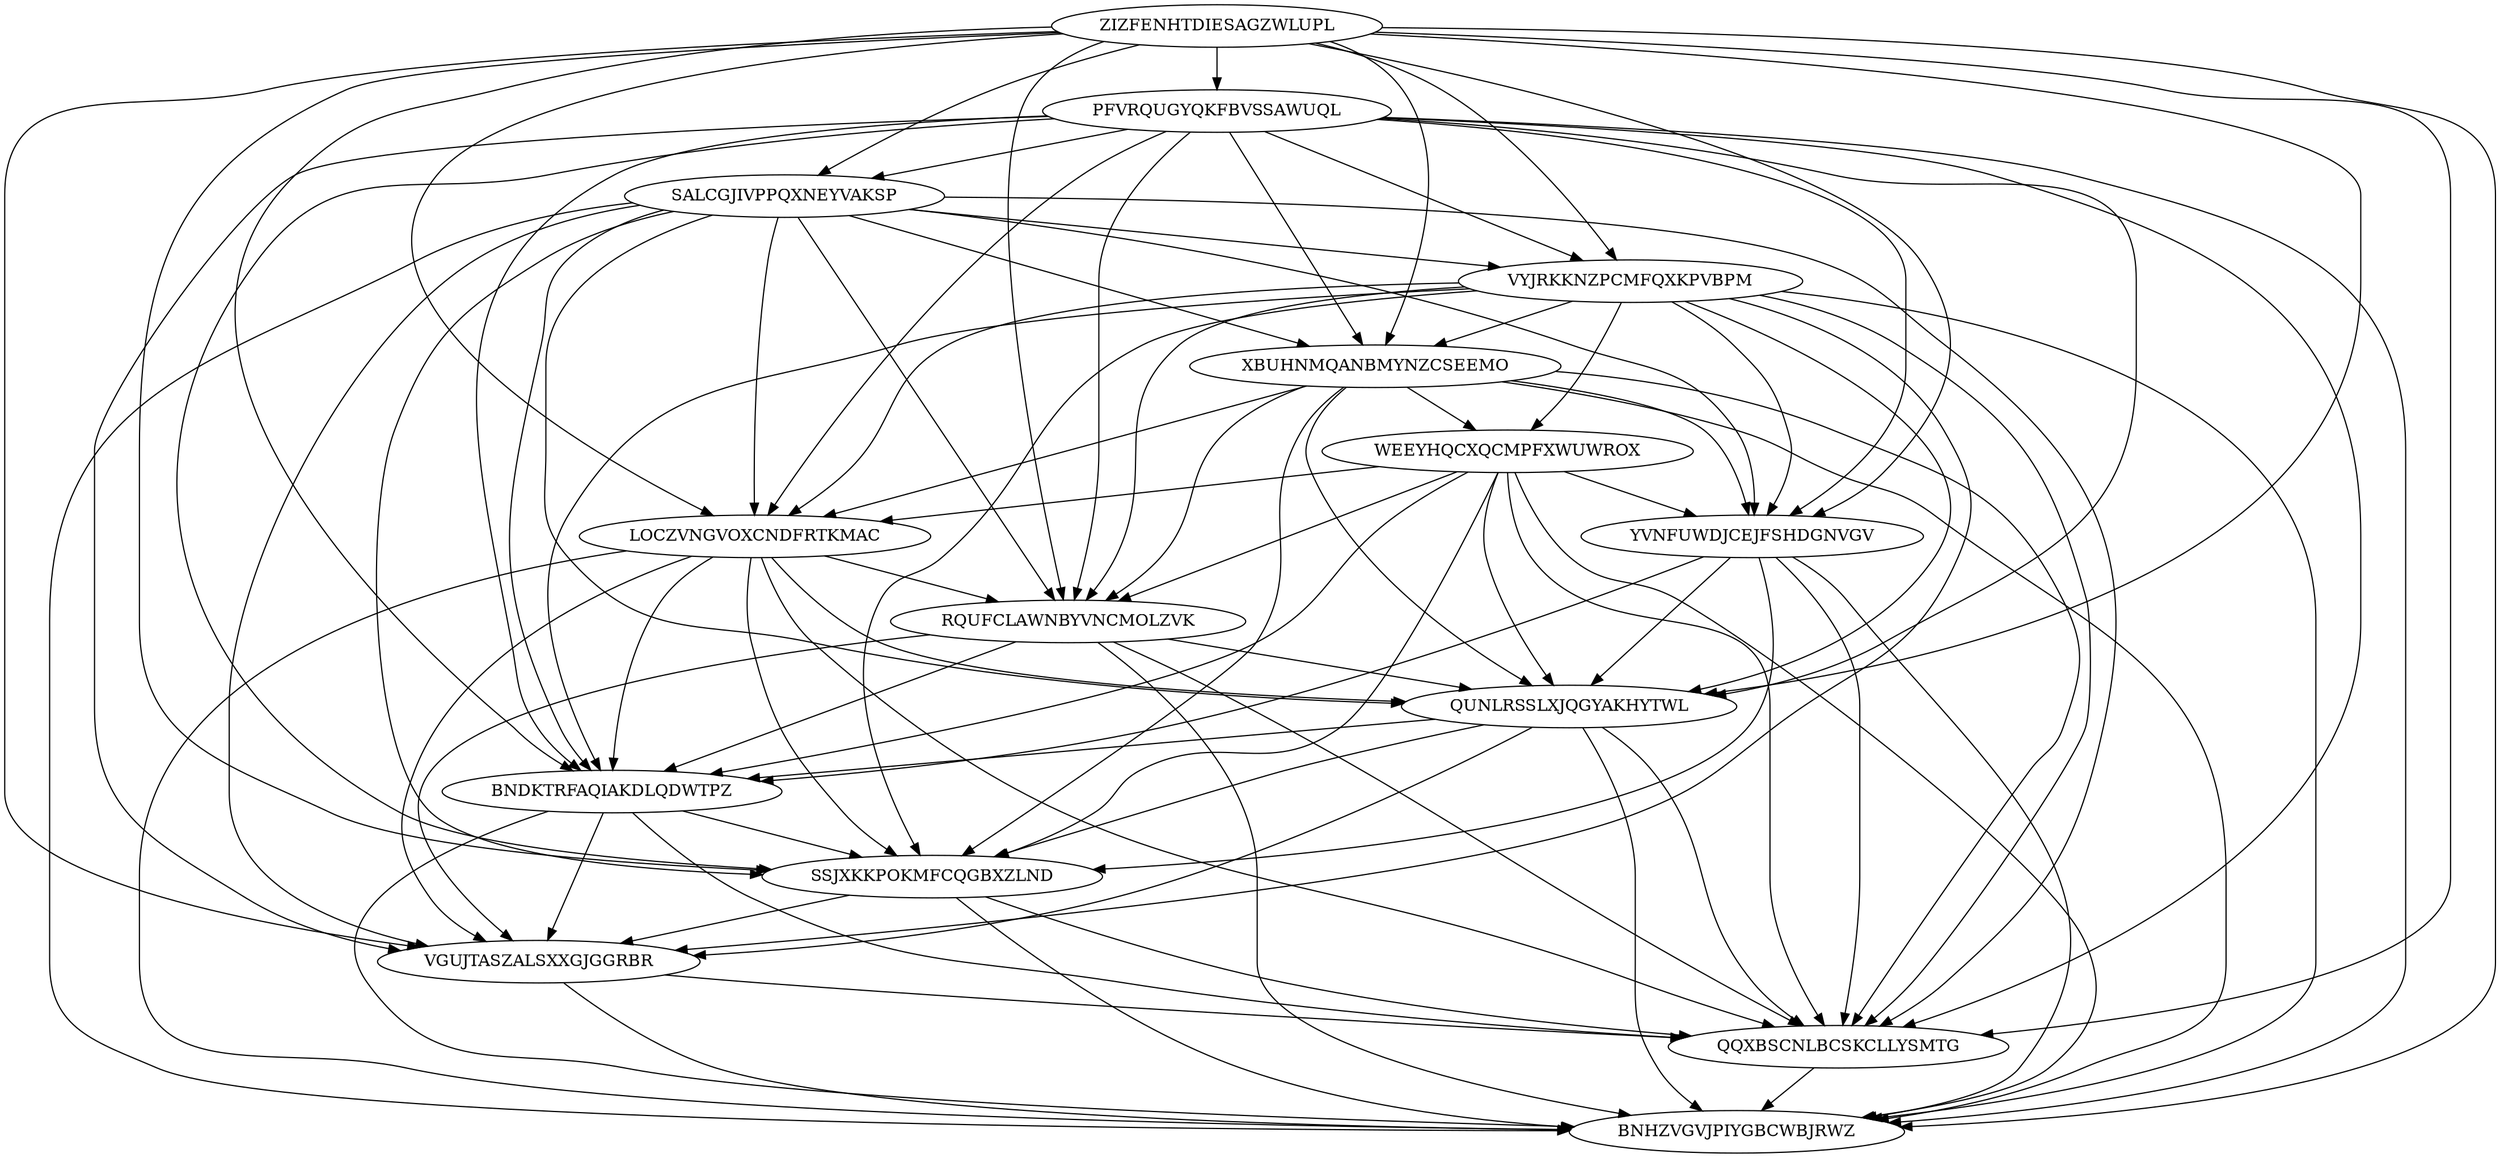 digraph N15M95 {
	ZIZFENHTDIESAGZWLUPL	[Weight=14];
	PFVRQUGYQKFBVSSAWUQL	[Weight=14];
	SALCGJIVPPQXNEYVAKSP	[Weight=11];
	VYJRKKNZPCMFQXKPVBPM	[Weight=19];
	XBUHNMQANBMYNZCSEEMO	[Weight=19];
	WEEYHQCXQCMPFXWUWROX	[Weight=19];
	LOCZVNGVOXCNDFRTKMAC	[Weight=11];
	RQUFCLAWNBYVNCMOLZVK	[Weight=12];
	YVNFUWDJCEJFSHDGNVGV	[Weight=17];
	QUNLRSSLXJQGYAKHYTWL	[Weight=17];
	BNDKTRFAQIAKDLQDWTPZ	[Weight=13];
	SSJXKKPOKMFCQGBXZLND	[Weight=15];
	VGUJTASZALSXXGJGGRBR	[Weight=17];
	QQXBSCNLBCSKCLLYSMTG	[Weight=18];
	BNHZVGVJPIYGBCWBJRWZ	[Weight=16];
	VYJRKKNZPCMFQXKPVBPM -> YVNFUWDJCEJFSHDGNVGV [Weight=15];
	LOCZVNGVOXCNDFRTKMAC -> QQXBSCNLBCSKCLLYSMTG [Weight=12];
	PFVRQUGYQKFBVSSAWUQL -> VYJRKKNZPCMFQXKPVBPM [Weight=13];
	QUNLRSSLXJQGYAKHYTWL -> BNHZVGVJPIYGBCWBJRWZ [Weight=17];
	WEEYHQCXQCMPFXWUWROX -> LOCZVNGVOXCNDFRTKMAC [Weight=19];
	WEEYHQCXQCMPFXWUWROX -> YVNFUWDJCEJFSHDGNVGV [Weight=18];
	PFVRQUGYQKFBVSSAWUQL -> QQXBSCNLBCSKCLLYSMTG [Weight=15];
	PFVRQUGYQKFBVSSAWUQL -> QUNLRSSLXJQGYAKHYTWL [Weight=14];
	VYJRKKNZPCMFQXKPVBPM -> XBUHNMQANBMYNZCSEEMO [Weight=12];
	LOCZVNGVOXCNDFRTKMAC -> QUNLRSSLXJQGYAKHYTWL [Weight=14];
	QUNLRSSLXJQGYAKHYTWL -> QQXBSCNLBCSKCLLYSMTG [Weight=18];
	ZIZFENHTDIESAGZWLUPL -> PFVRQUGYQKFBVSSAWUQL [Weight=13];
	BNDKTRFAQIAKDLQDWTPZ -> VGUJTASZALSXXGJGGRBR [Weight=18];
	SALCGJIVPPQXNEYVAKSP -> RQUFCLAWNBYVNCMOLZVK [Weight=13];
	XBUHNMQANBMYNZCSEEMO -> QUNLRSSLXJQGYAKHYTWL [Weight=12];
	SALCGJIVPPQXNEYVAKSP -> VGUJTASZALSXXGJGGRBR [Weight=11];
	RQUFCLAWNBYVNCMOLZVK -> BNHZVGVJPIYGBCWBJRWZ [Weight=13];
	WEEYHQCXQCMPFXWUWROX -> RQUFCLAWNBYVNCMOLZVK [Weight=16];
	PFVRQUGYQKFBVSSAWUQL -> XBUHNMQANBMYNZCSEEMO [Weight=20];
	PFVRQUGYQKFBVSSAWUQL -> YVNFUWDJCEJFSHDGNVGV [Weight=18];
	RQUFCLAWNBYVNCMOLZVK -> VGUJTASZALSXXGJGGRBR [Weight=18];
	VGUJTASZALSXXGJGGRBR -> BNHZVGVJPIYGBCWBJRWZ [Weight=15];
	LOCZVNGVOXCNDFRTKMAC -> SSJXKKPOKMFCQGBXZLND [Weight=11];
	VYJRKKNZPCMFQXKPVBPM -> VGUJTASZALSXXGJGGRBR [Weight=10];
	WEEYHQCXQCMPFXWUWROX -> SSJXKKPOKMFCQGBXZLND [Weight=19];
	SALCGJIVPPQXNEYVAKSP -> VYJRKKNZPCMFQXKPVBPM [Weight=10];
	LOCZVNGVOXCNDFRTKMAC -> BNDKTRFAQIAKDLQDWTPZ [Weight=12];
	BNDKTRFAQIAKDLQDWTPZ -> SSJXKKPOKMFCQGBXZLND [Weight=17];
	VYJRKKNZPCMFQXKPVBPM -> LOCZVNGVOXCNDFRTKMAC [Weight=13];
	SALCGJIVPPQXNEYVAKSP -> QQXBSCNLBCSKCLLYSMTG [Weight=20];
	VYJRKKNZPCMFQXKPVBPM -> WEEYHQCXQCMPFXWUWROX [Weight=15];
	SALCGJIVPPQXNEYVAKSP -> QUNLRSSLXJQGYAKHYTWL [Weight=20];
	ZIZFENHTDIESAGZWLUPL -> QUNLRSSLXJQGYAKHYTWL [Weight=14];
	LOCZVNGVOXCNDFRTKMAC -> RQUFCLAWNBYVNCMOLZVK [Weight=20];
	PFVRQUGYQKFBVSSAWUQL -> SSJXKKPOKMFCQGBXZLND [Weight=18];
	PFVRQUGYQKFBVSSAWUQL -> VGUJTASZALSXXGJGGRBR [Weight=12];
	XBUHNMQANBMYNZCSEEMO -> BNHZVGVJPIYGBCWBJRWZ [Weight=15];
	VYJRKKNZPCMFQXKPVBPM -> BNHZVGVJPIYGBCWBJRWZ [Weight=11];
	VYJRKKNZPCMFQXKPVBPM -> QQXBSCNLBCSKCLLYSMTG [Weight=20];
	WEEYHQCXQCMPFXWUWROX -> QUNLRSSLXJQGYAKHYTWL [Weight=11];
	LOCZVNGVOXCNDFRTKMAC -> VGUJTASZALSXXGJGGRBR [Weight=12];
	SALCGJIVPPQXNEYVAKSP -> LOCZVNGVOXCNDFRTKMAC [Weight=10];
	XBUHNMQANBMYNZCSEEMO -> QQXBSCNLBCSKCLLYSMTG [Weight=10];
	ZIZFENHTDIESAGZWLUPL -> BNDKTRFAQIAKDLQDWTPZ [Weight=14];
	XBUHNMQANBMYNZCSEEMO -> LOCZVNGVOXCNDFRTKMAC [Weight=20];
	ZIZFENHTDIESAGZWLUPL -> VGUJTASZALSXXGJGGRBR [Weight=10];
	SSJXKKPOKMFCQGBXZLND -> QQXBSCNLBCSKCLLYSMTG [Weight=17];
	VYJRKKNZPCMFQXKPVBPM -> RQUFCLAWNBYVNCMOLZVK [Weight=17];
	ZIZFENHTDIESAGZWLUPL -> SALCGJIVPPQXNEYVAKSP [Weight=15];
	YVNFUWDJCEJFSHDGNVGV -> QQXBSCNLBCSKCLLYSMTG [Weight=12];
	ZIZFENHTDIESAGZWLUPL -> BNHZVGVJPIYGBCWBJRWZ [Weight=15];
	LOCZVNGVOXCNDFRTKMAC -> BNHZVGVJPIYGBCWBJRWZ [Weight=14];
	XBUHNMQANBMYNZCSEEMO -> SSJXKKPOKMFCQGBXZLND [Weight=10];
	RQUFCLAWNBYVNCMOLZVK -> QUNLRSSLXJQGYAKHYTWL [Weight=10];
	SALCGJIVPPQXNEYVAKSP -> SSJXKKPOKMFCQGBXZLND [Weight=12];
	SALCGJIVPPQXNEYVAKSP -> BNDKTRFAQIAKDLQDWTPZ [Weight=17];
	ZIZFENHTDIESAGZWLUPL -> SSJXKKPOKMFCQGBXZLND [Weight=11];
	QQXBSCNLBCSKCLLYSMTG -> BNHZVGVJPIYGBCWBJRWZ [Weight=12];
	WEEYHQCXQCMPFXWUWROX -> BNHZVGVJPIYGBCWBJRWZ [Weight=17];
	YVNFUWDJCEJFSHDGNVGV -> SSJXKKPOKMFCQGBXZLND [Weight=11];
	PFVRQUGYQKFBVSSAWUQL -> RQUFCLAWNBYVNCMOLZVK [Weight=12];
	VYJRKKNZPCMFQXKPVBPM -> BNDKTRFAQIAKDLQDWTPZ [Weight=20];
	SALCGJIVPPQXNEYVAKSP -> BNHZVGVJPIYGBCWBJRWZ [Weight=19];
	YVNFUWDJCEJFSHDGNVGV -> BNDKTRFAQIAKDLQDWTPZ [Weight=15];
	QUNLRSSLXJQGYAKHYTWL -> BNDKTRFAQIAKDLQDWTPZ [Weight=10];
	RQUFCLAWNBYVNCMOLZVK -> QQXBSCNLBCSKCLLYSMTG [Weight=20];
	BNDKTRFAQIAKDLQDWTPZ -> BNHZVGVJPIYGBCWBJRWZ [Weight=20];
	SSJXKKPOKMFCQGBXZLND -> BNHZVGVJPIYGBCWBJRWZ [Weight=11];
	QUNLRSSLXJQGYAKHYTWL -> VGUJTASZALSXXGJGGRBR [Weight=16];
	WEEYHQCXQCMPFXWUWROX -> BNDKTRFAQIAKDLQDWTPZ [Weight=10];
	YVNFUWDJCEJFSHDGNVGV -> BNHZVGVJPIYGBCWBJRWZ [Weight=11];
	ZIZFENHTDIESAGZWLUPL -> VYJRKKNZPCMFQXKPVBPM [Weight=20];
	XBUHNMQANBMYNZCSEEMO -> YVNFUWDJCEJFSHDGNVGV [Weight=10];
	RQUFCLAWNBYVNCMOLZVK -> BNDKTRFAQIAKDLQDWTPZ [Weight=13];
	SSJXKKPOKMFCQGBXZLND -> VGUJTASZALSXXGJGGRBR [Weight=19];
	PFVRQUGYQKFBVSSAWUQL -> BNDKTRFAQIAKDLQDWTPZ [Weight=11];
	SALCGJIVPPQXNEYVAKSP -> XBUHNMQANBMYNZCSEEMO [Weight=15];
	WEEYHQCXQCMPFXWUWROX -> QQXBSCNLBCSKCLLYSMTG [Weight=16];
	PFVRQUGYQKFBVSSAWUQL -> BNHZVGVJPIYGBCWBJRWZ [Weight=10];
	VYJRKKNZPCMFQXKPVBPM -> SSJXKKPOKMFCQGBXZLND [Weight=15];
	VYJRKKNZPCMFQXKPVBPM -> QUNLRSSLXJQGYAKHYTWL [Weight=12];
	PFVRQUGYQKFBVSSAWUQL -> SALCGJIVPPQXNEYVAKSP [Weight=18];
	PFVRQUGYQKFBVSSAWUQL -> LOCZVNGVOXCNDFRTKMAC [Weight=20];
	QUNLRSSLXJQGYAKHYTWL -> SSJXKKPOKMFCQGBXZLND [Weight=10];
	ZIZFENHTDIESAGZWLUPL -> RQUFCLAWNBYVNCMOLZVK [Weight=19];
	ZIZFENHTDIESAGZWLUPL -> QQXBSCNLBCSKCLLYSMTG [Weight=17];
	XBUHNMQANBMYNZCSEEMO -> RQUFCLAWNBYVNCMOLZVK [Weight=13];
	ZIZFENHTDIESAGZWLUPL -> YVNFUWDJCEJFSHDGNVGV [Weight=18];
	YVNFUWDJCEJFSHDGNVGV -> QUNLRSSLXJQGYAKHYTWL [Weight=20];
	VGUJTASZALSXXGJGGRBR -> QQXBSCNLBCSKCLLYSMTG [Weight=11];
	ZIZFENHTDIESAGZWLUPL -> XBUHNMQANBMYNZCSEEMO [Weight=17];
	SALCGJIVPPQXNEYVAKSP -> YVNFUWDJCEJFSHDGNVGV [Weight=11];
	BNDKTRFAQIAKDLQDWTPZ -> QQXBSCNLBCSKCLLYSMTG [Weight=11];
	ZIZFENHTDIESAGZWLUPL -> LOCZVNGVOXCNDFRTKMAC [Weight=18];
	XBUHNMQANBMYNZCSEEMO -> WEEYHQCXQCMPFXWUWROX [Weight=10];
}
